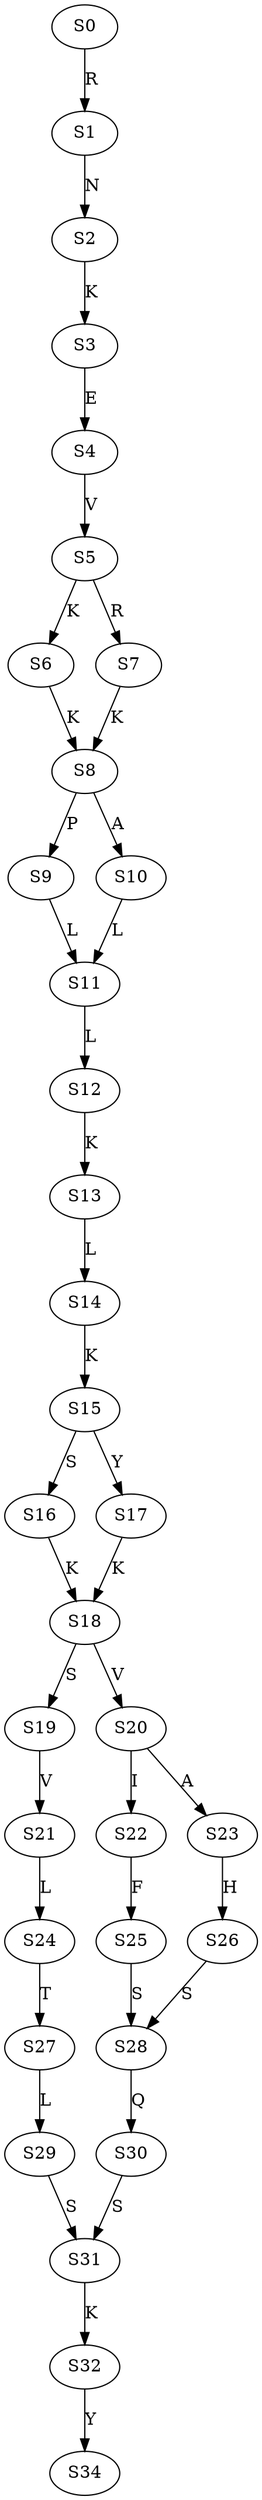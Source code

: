 strict digraph  {
	S0 -> S1 [ label = R ];
	S1 -> S2 [ label = N ];
	S2 -> S3 [ label = K ];
	S3 -> S4 [ label = E ];
	S4 -> S5 [ label = V ];
	S5 -> S6 [ label = K ];
	S5 -> S7 [ label = R ];
	S6 -> S8 [ label = K ];
	S7 -> S8 [ label = K ];
	S8 -> S9 [ label = P ];
	S8 -> S10 [ label = A ];
	S9 -> S11 [ label = L ];
	S10 -> S11 [ label = L ];
	S11 -> S12 [ label = L ];
	S12 -> S13 [ label = K ];
	S13 -> S14 [ label = L ];
	S14 -> S15 [ label = K ];
	S15 -> S16 [ label = S ];
	S15 -> S17 [ label = Y ];
	S16 -> S18 [ label = K ];
	S17 -> S18 [ label = K ];
	S18 -> S19 [ label = S ];
	S18 -> S20 [ label = V ];
	S19 -> S21 [ label = V ];
	S20 -> S22 [ label = I ];
	S20 -> S23 [ label = A ];
	S21 -> S24 [ label = L ];
	S22 -> S25 [ label = F ];
	S23 -> S26 [ label = H ];
	S24 -> S27 [ label = T ];
	S25 -> S28 [ label = S ];
	S26 -> S28 [ label = S ];
	S27 -> S29 [ label = L ];
	S28 -> S30 [ label = Q ];
	S29 -> S31 [ label = S ];
	S30 -> S31 [ label = S ];
	S31 -> S32 [ label = K ];
	S32 -> S34 [ label = Y ];
}
